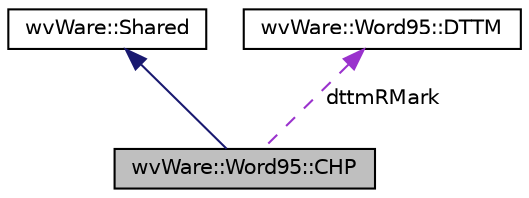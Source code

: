 digraph "wvWare::Word95::CHP"
{
  edge [fontname="Helvetica",fontsize="10",labelfontname="Helvetica",labelfontsize="10"];
  node [fontname="Helvetica",fontsize="10",shape=record];
  Node2 [label="wvWare::Word95::CHP",height=0.2,width=0.4,color="black", fillcolor="grey75", style="filled", fontcolor="black"];
  Node3 -> Node2 [dir="back",color="midnightblue",fontsize="10",style="solid",fontname="Helvetica"];
  Node3 [label="wvWare::Shared",height=0.2,width=0.4,color="black", fillcolor="white", style="filled",URL="$classwv_ware_1_1_shared.html"];
  Node4 -> Node2 [dir="back",color="darkorchid3",fontsize="10",style="dashed",label=" dttmRMark" ,fontname="Helvetica"];
  Node4 [label="wvWare::Word95::DTTM",height=0.2,width=0.4,color="black", fillcolor="white", style="filled",URL="$structwv_ware_1_1_word95_1_1_d_t_t_m.html"];
}
